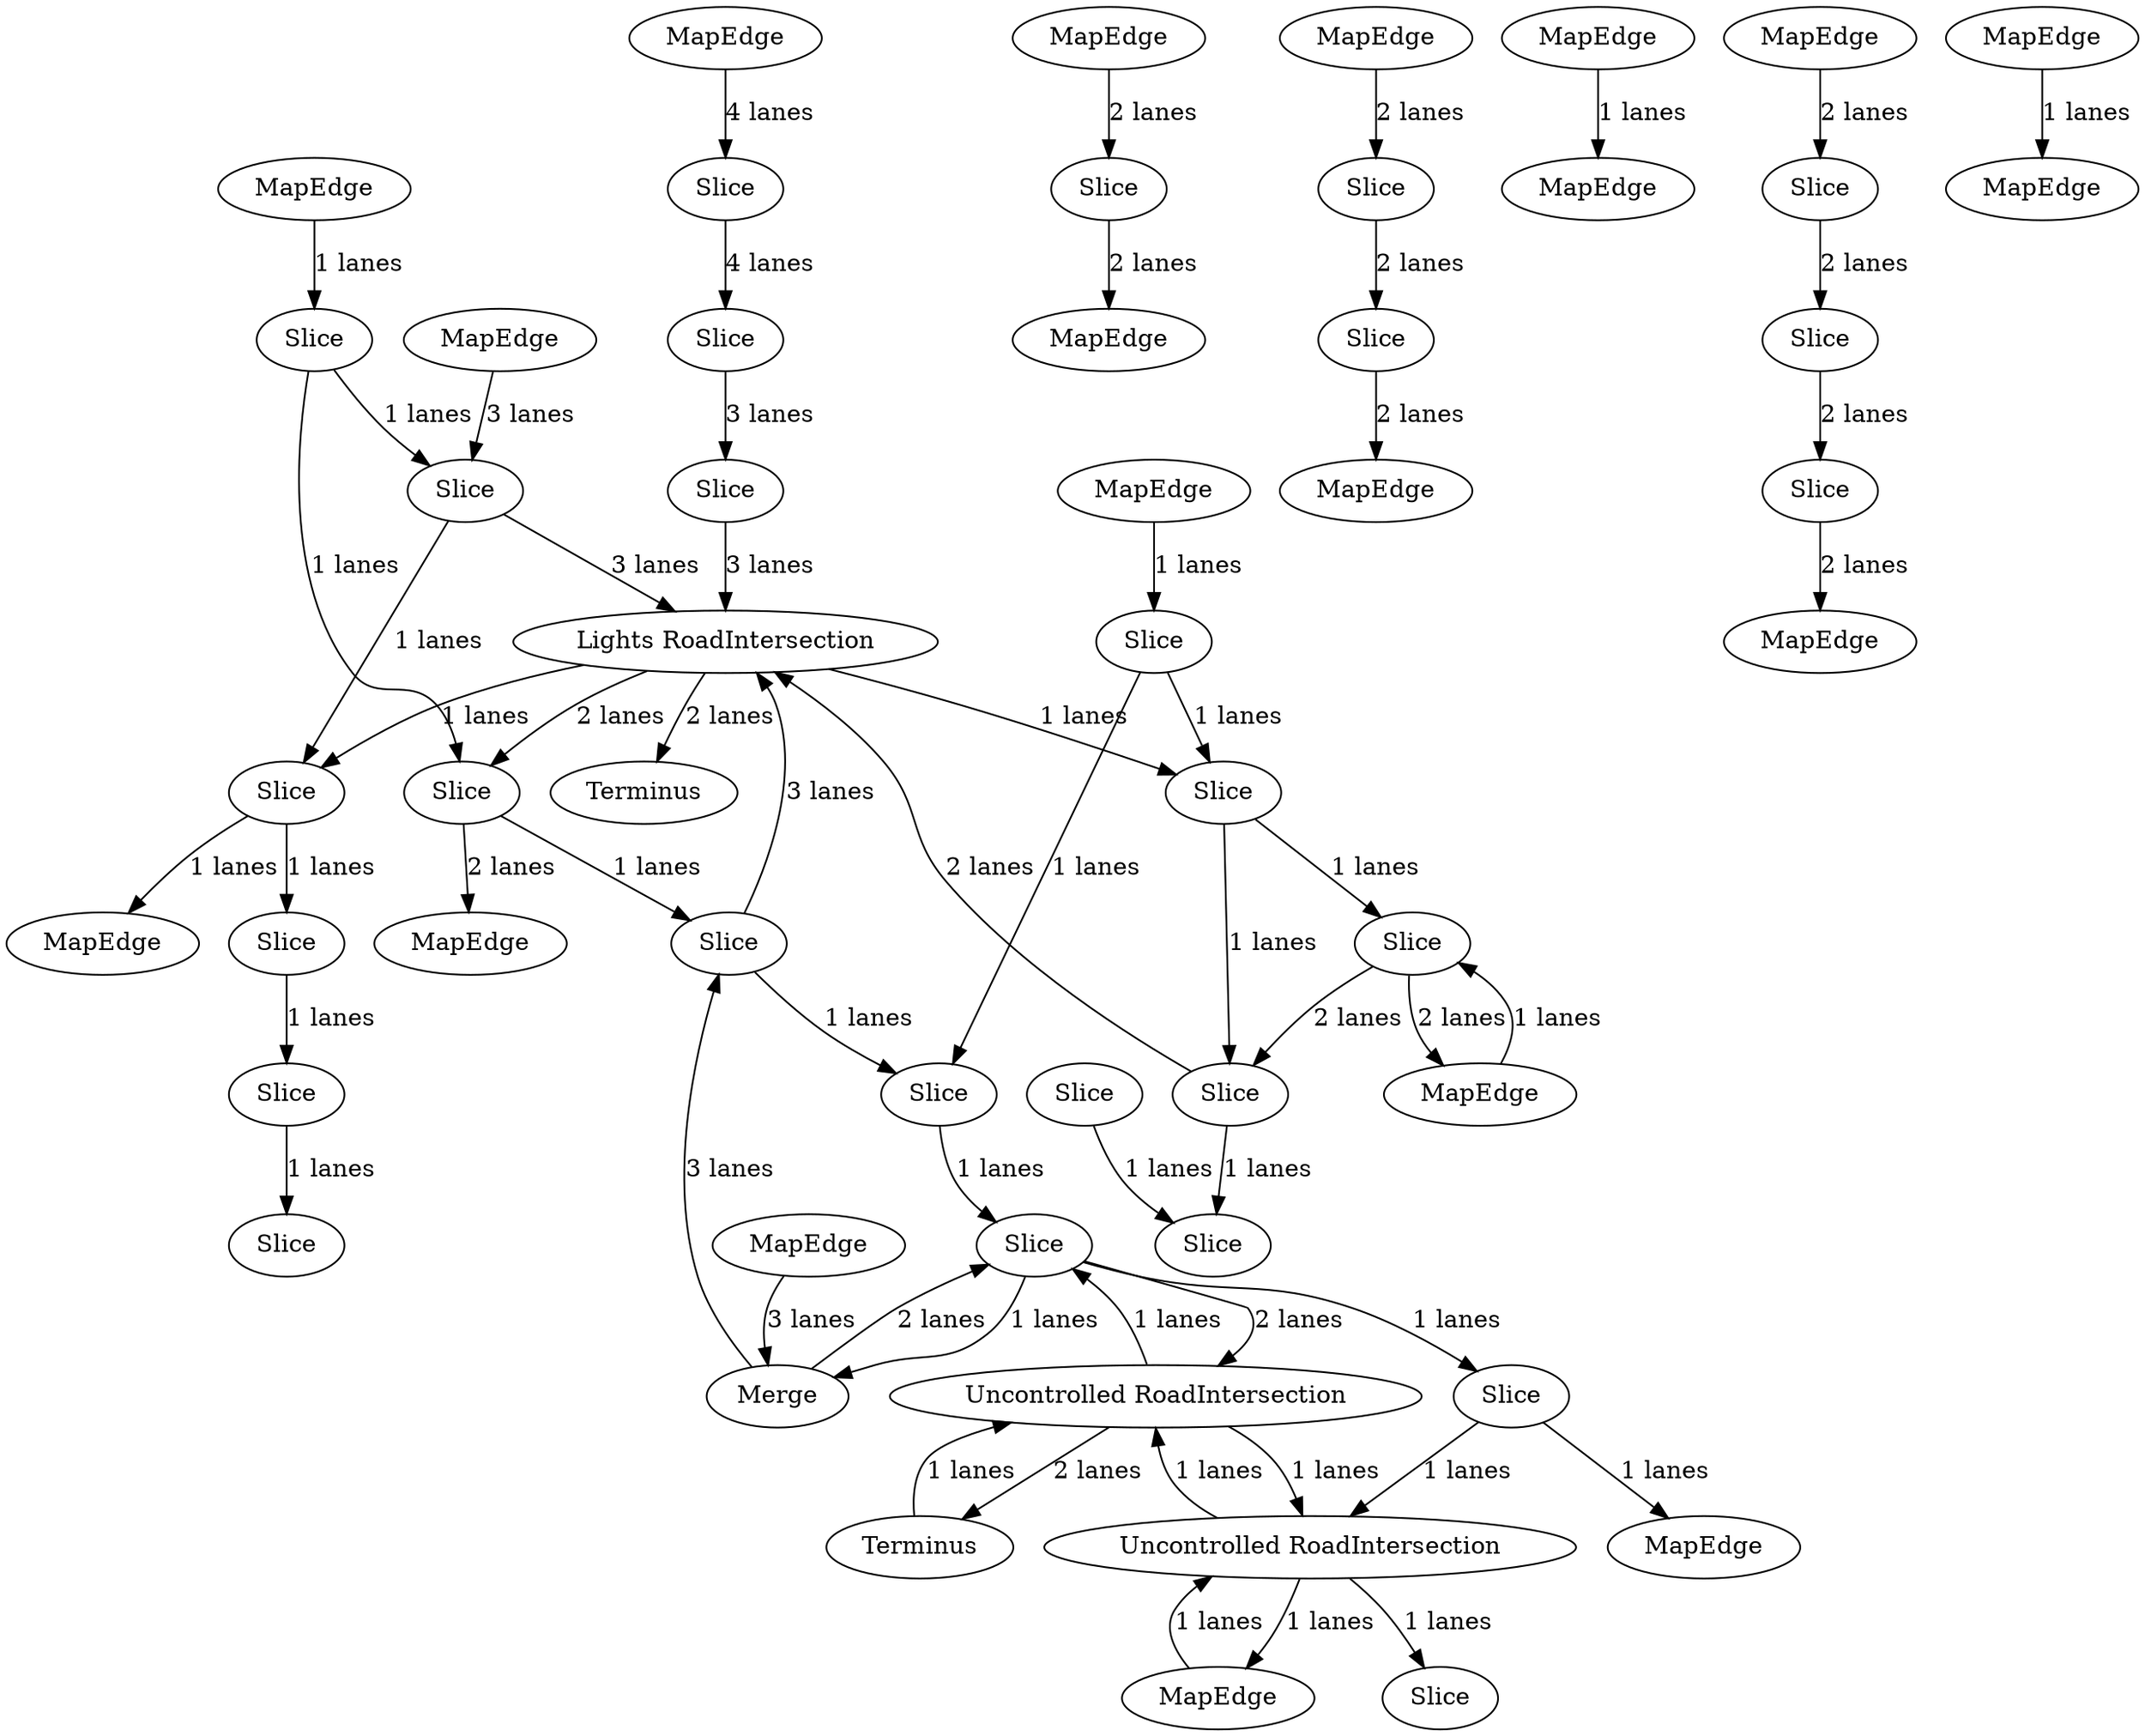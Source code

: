 digraph {
    0 [ label = "MapEdge" ]
    1 [ label = "MapEdge" ]
    2 [ label = "Slice" ]
    3 [ label = "Terminus" ]
    4 [ label = "Uncontrolled RoadIntersection" ]
    5 [ label = "MapEdge" ]
    6 [ label = "Merge" ]
    7 [ label = "Terminus" ]
    8 [ label = "MapEdge" ]
    9 [ label = "Slice" ]
    10 [ label = "MapEdge" ]
    11 [ label = "Slice" ]
    12 [ label = "MapEdge" ]
    13 [ label = "Lights RoadIntersection" ]
    14 [ label = "MapEdge" ]
    15 [ label = "MapEdge" ]
    16 [ label = "MapEdge" ]
    17 [ label = "Slice" ]
    18 [ label = "MapEdge" ]
    19 [ label = "Slice" ]
    20 [ label = "Slice" ]
    21 [ label = "Slice" ]
    22 [ label = "MapEdge" ]
    23 [ label = "Slice" ]
    24 [ label = "MapEdge" ]
    25 [ label = "Slice" ]
    26 [ label = "Slice" ]
    27 [ label = "MapEdge" ]
    28 [ label = "Uncontrolled RoadIntersection" ]
    29 [ label = "Slice" ]
    30 [ label = "MapEdge" ]
    31 [ label = "MapEdge" ]
    32 [ label = "MapEdge" ]
    33 [ label = "MapEdge" ]
    34 [ label = "Slice" ]
    35 [ label = "Slice" ]
    36 [ label = "Slice" ]
    37 [ label = "Slice" ]
    38 [ label = "Slice" ]
    39 [ label = "MapEdge" ]
    40 [ label = "Slice" ]
    41 [ label = "Slice" ]
    42 [ label = "MapEdge" ]
    43 [ label = "MapEdge" ]
    44 [ label = "Slice" ]
    45 [ label = "Slice" ]
    46 [ label = "Slice" ]
    47 [ label = "Slice" ]
    48 [ label = "Slice" ]
    49 [ label = "Slice" ]
    50 [ label = "Slice" ]
    51 [ label = "Slice" ]
    52 [ label = "Slice" ]
    1 -> 2 [ label = "2 lanes" ]
    13 -> 3 [ label = "2 lanes" ]
    4 -> 28 [ label = "1 lanes" ]
    28 -> 4 [ label = "1 lanes" ]
    28 -> 5 [ label = "1 lanes" ]
    5 -> 28 [ label = "1 lanes" ]
    6 -> 26 [ label = "2 lanes" ]
    26 -> 6 [ label = "1 lanes" ]
    26 -> 4 [ label = "2 lanes" ]
    4 -> 26 [ label = "1 lanes" ]
    4 -> 7 [ label = "2 lanes" ]
    7 -> 4 [ label = "1 lanes" ]
    8 -> 9 [ label = "2 lanes" ]
    46 -> 26 [ label = "1 lanes" ]
    50 -> 46 [ label = "1 lanes" ]
    10 -> 50 [ label = "1 lanes" ]
    11 -> 12 [ label = "2 lanes" ]
    12 -> 11 [ label = "1 lanes" ]
    14 -> 6 [ label = "3 lanes" ]
    6 -> 44 [ label = "3 lanes" ]
    44 -> 13 [ label = "3 lanes" ]
    13 -> 45 [ label = "2 lanes" ]
    45 -> 30 [ label = "2 lanes" ]
    16 -> 15 [ label = "1 lanes" ]
    17 -> 18 [ label = "2 lanes" ]
    11 -> 48 [ label = "2 lanes" ]
    48 -> 13 [ label = "2 lanes" ]
    19 -> 17 [ label = "2 lanes" ]
    20 -> 21 [ label = "3 lanes" ]
    22 -> 23 [ label = "4 lanes" ]
    23 -> 20 [ label = "4 lanes" ]
    13 -> 36 [ label = "1 lanes" ]
    36 -> 24 [ label = "1 lanes" ]
    0 -> 37 [ label = "3 lanes" ]
    37 -> 13 [ label = "3 lanes" ]
    26 -> 25 [ label = "1 lanes" ]
    25 -> 27 [ label = "1 lanes" ]
    25 -> 28 [ label = "1 lanes" ]
    28 -> 29 [ label = "1 lanes" ]
    2 -> 31 [ label = "2 lanes" ]
    33 -> 32 [ label = "1 lanes" ]
    34 -> 47 [ label = "1 lanes" ]
    36 -> 35 [ label = "1 lanes" ]
    37 -> 36 [ label = "1 lanes" ]
    38 -> 37 [ label = "1 lanes" ]
    43 -> 38 [ label = "1 lanes" ]
    39 -> 40 [ label = "2 lanes" ]
    40 -> 19 [ label = "2 lanes" ]
    41 -> 42 [ label = "2 lanes" ]
    9 -> 41 [ label = "2 lanes" ]
    13 -> 49 [ label = "1 lanes" ]
    49 -> 11 [ label = "1 lanes" ]
    45 -> 44 [ label = "1 lanes" ]
    38 -> 45 [ label = "1 lanes" ]
    44 -> 46 [ label = "1 lanes" ]
    48 -> 47 [ label = "1 lanes" ]
    49 -> 48 [ label = "1 lanes" ]
    50 -> 49 [ label = "1 lanes" ]
    52 -> 51 [ label = "1 lanes" ]
    35 -> 52 [ label = "1 lanes" ]
    21 -> 13 [ label = "3 lanes" ]
}
